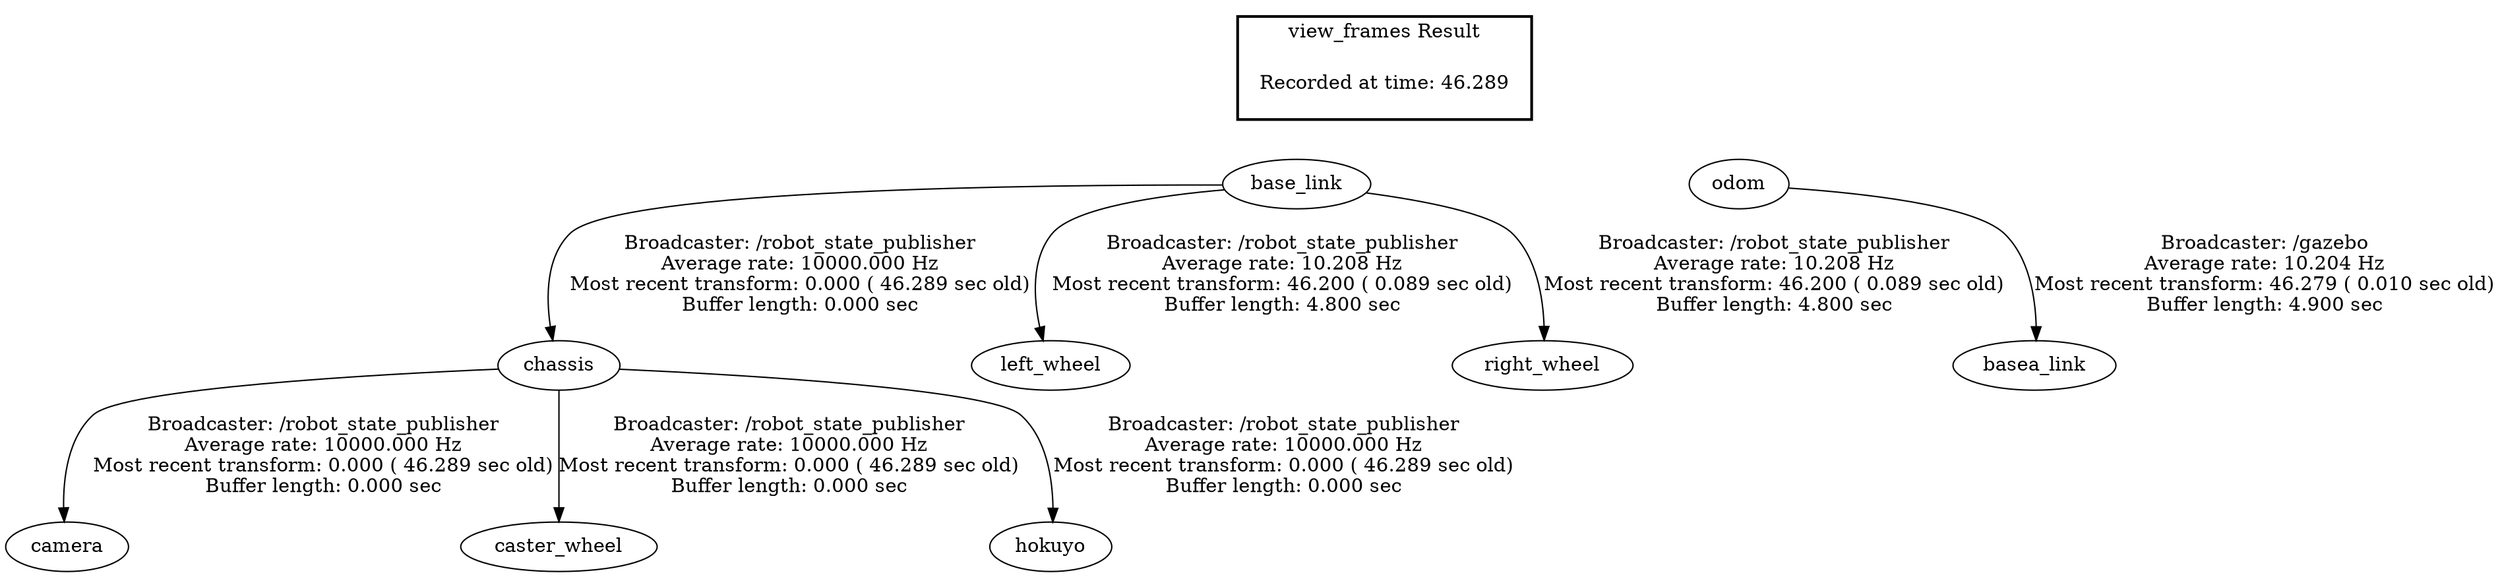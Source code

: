 digraph G {
"chassis" -> "camera"[label="Broadcaster: /robot_state_publisher\nAverage rate: 10000.000 Hz\nMost recent transform: 0.000 ( 46.289 sec old)\nBuffer length: 0.000 sec\n"];
"base_link" -> "chassis"[label="Broadcaster: /robot_state_publisher\nAverage rate: 10000.000 Hz\nMost recent transform: 0.000 ( 46.289 sec old)\nBuffer length: 0.000 sec\n"];
"chassis" -> "caster_wheel"[label="Broadcaster: /robot_state_publisher\nAverage rate: 10000.000 Hz\nMost recent transform: 0.000 ( 46.289 sec old)\nBuffer length: 0.000 sec\n"];
"chassis" -> "hokuyo"[label="Broadcaster: /robot_state_publisher\nAverage rate: 10000.000 Hz\nMost recent transform: 0.000 ( 46.289 sec old)\nBuffer length: 0.000 sec\n"];
"odom" -> "basea_link"[label="Broadcaster: /gazebo\nAverage rate: 10.204 Hz\nMost recent transform: 46.279 ( 0.010 sec old)\nBuffer length: 4.900 sec\n"];
"base_link" -> "left_wheel"[label="Broadcaster: /robot_state_publisher\nAverage rate: 10.208 Hz\nMost recent transform: 46.200 ( 0.089 sec old)\nBuffer length: 4.800 sec\n"];
"base_link" -> "right_wheel"[label="Broadcaster: /robot_state_publisher\nAverage rate: 10.208 Hz\nMost recent transform: 46.200 ( 0.089 sec old)\nBuffer length: 4.800 sec\n"];
edge [style=invis];
 subgraph cluster_legend { style=bold; color=black; label ="view_frames Result";
"Recorded at time: 46.289"[ shape=plaintext ] ;
 }->"base_link";
edge [style=invis];
 subgraph cluster_legend { style=bold; color=black; label ="view_frames Result";
"Recorded at time: 46.289"[ shape=plaintext ] ;
 }->"odom";
}
